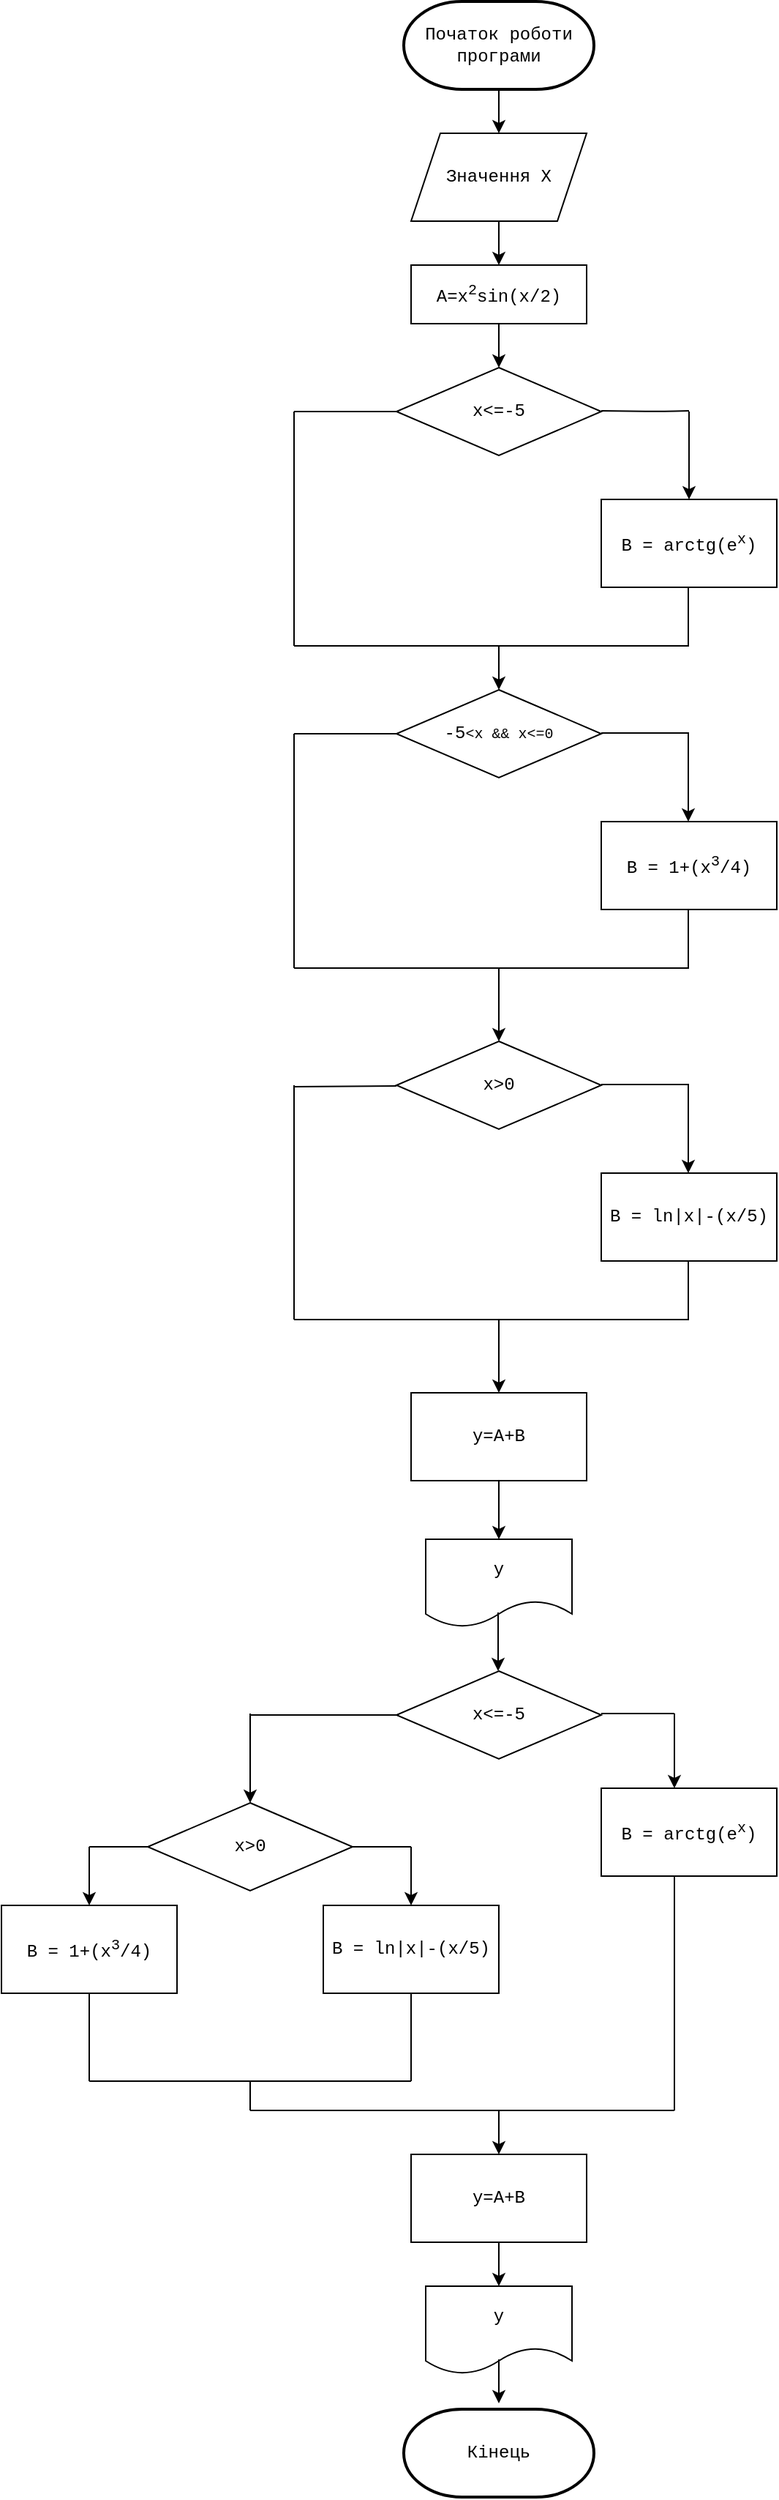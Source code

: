 <mxfile version="15.2.9" type="github"><diagram id="-2KT9hv3_T0dzWDs9uQn" name="Page-1"><mxGraphModel dx="782" dy="436" grid="1" gridSize="10" guides="1" tooltips="1" connect="1" arrows="1" fold="1" page="1" pageScale="1" pageWidth="827" pageHeight="1169" math="0" shadow="0"><root><mxCell id="0"/><mxCell id="1" parent="0"/><mxCell id="lpeDfwZFdGk1-ttKa-B_-53" value="" style="edgeStyle=orthogonalEdgeStyle;rounded=0;orthogonalLoop=1;jettySize=auto;html=1;fontFamily=Courier New;" edge="1" parent="1" source="lpeDfwZFdGk1-ttKa-B_-2" target="lpeDfwZFdGk1-ttKa-B_-6"><mxGeometry relative="1" as="geometry"/></mxCell><mxCell id="lpeDfwZFdGk1-ttKa-B_-2" value="Початок роботи програми" style="strokeWidth=2;html=1;shape=mxgraph.flowchart.terminator;whiteSpace=wrap;fontFamily=Courier New;" vertex="1" parent="1"><mxGeometry x="335" y="50" width="130" height="60" as="geometry"/></mxCell><mxCell id="lpeDfwZFdGk1-ttKa-B_-6" value="Значення X" style="shape=parallelogram;perimeter=parallelogramPerimeter;whiteSpace=wrap;html=1;fixedSize=1;fontFamily=Courier New;" vertex="1" parent="1"><mxGeometry x="340" y="140" width="120" height="60" as="geometry"/></mxCell><mxCell id="lpeDfwZFdGk1-ttKa-B_-9" value="x&amp;lt;=-5" style="rhombus;whiteSpace=wrap;html=1;fontFamily=Courier New;" vertex="1" parent="1"><mxGeometry x="330" y="300" width="140" height="60" as="geometry"/></mxCell><mxCell id="lpeDfwZFdGk1-ttKa-B_-10" value="" style="endArrow=classic;html=1;fontFamily=Courier New;" edge="1" parent="1"><mxGeometry width="50" height="50" relative="1" as="geometry"><mxPoint x="400" y="200" as="sourcePoint"/><mxPoint x="400" y="230" as="targetPoint"/><Array as="points"><mxPoint x="400" y="200"/></Array></mxGeometry></mxCell><mxCell id="lpeDfwZFdGk1-ttKa-B_-11" value="" style="endArrow=none;html=1;fontFamily=Courier New;" edge="1" parent="1"><mxGeometry width="50" height="50" relative="1" as="geometry"><mxPoint x="470" y="329.5" as="sourcePoint"/><mxPoint x="530" y="329.5" as="targetPoint"/><Array as="points"><mxPoint x="510" y="330"/></Array></mxGeometry></mxCell><mxCell id="lpeDfwZFdGk1-ttKa-B_-12" value="" style="endArrow=classic;html=1;fontFamily=Courier New;" edge="1" parent="1"><mxGeometry width="50" height="50" relative="1" as="geometry"><mxPoint x="530" y="330" as="sourcePoint"/><mxPoint x="530" y="390" as="targetPoint"/></mxGeometry></mxCell><mxCell id="lpeDfwZFdGk1-ttKa-B_-13" value="" style="endArrow=none;html=1;fontFamily=Courier New;" edge="1" parent="1"><mxGeometry width="50" height="50" relative="1" as="geometry"><mxPoint x="260" y="330" as="sourcePoint"/><mxPoint x="330" y="330" as="targetPoint"/></mxGeometry></mxCell><mxCell id="lpeDfwZFdGk1-ttKa-B_-14" value="" style="endArrow=none;html=1;fontFamily=Courier New;" edge="1" parent="1"><mxGeometry width="50" height="50" relative="1" as="geometry"><mxPoint x="260" y="490" as="sourcePoint"/><mxPoint x="260" y="330" as="targetPoint"/></mxGeometry></mxCell><mxCell id="lpeDfwZFdGk1-ttKa-B_-16" value="B =&amp;nbsp;arctg(e&lt;sup&gt;x&lt;/sup&gt;)" style="rounded=0;whiteSpace=wrap;html=1;fontFamily=Courier New;" vertex="1" parent="1"><mxGeometry x="470" y="390" width="120" height="60" as="geometry"/></mxCell><mxCell id="lpeDfwZFdGk1-ttKa-B_-17" value="A=x&lt;sup&gt;2&lt;/sup&gt;sin(x/2)" style="rounded=0;whiteSpace=wrap;html=1;fontFamily=Courier New;verticalAlign=middle;shadow=0;" vertex="1" parent="1"><mxGeometry x="340" y="230" width="120" height="40" as="geometry"/></mxCell><mxCell id="lpeDfwZFdGk1-ttKa-B_-18" value="" style="endArrow=none;html=1;fontFamily=Courier New;" edge="1" parent="1"><mxGeometry width="50" height="50" relative="1" as="geometry"><mxPoint x="260" y="490" as="sourcePoint"/><mxPoint x="530" y="490" as="targetPoint"/></mxGeometry></mxCell><mxCell id="lpeDfwZFdGk1-ttKa-B_-19" value="" style="endArrow=none;html=1;fontFamily=Courier New;" edge="1" parent="1"><mxGeometry width="50" height="50" relative="1" as="geometry"><mxPoint x="529.5" y="490" as="sourcePoint"/><mxPoint x="529.5" y="450" as="targetPoint"/></mxGeometry></mxCell><mxCell id="lpeDfwZFdGk1-ttKa-B_-20" value="" style="endArrow=classic;html=1;fontFamily=Courier New;entryX=0.5;entryY=0;entryDx=0;entryDy=0;" edge="1" parent="1" target="lpeDfwZFdGk1-ttKa-B_-9"><mxGeometry width="50" height="50" relative="1" as="geometry"><mxPoint x="400" y="270" as="sourcePoint"/><mxPoint x="400" y="290" as="targetPoint"/></mxGeometry></mxCell><mxCell id="lpeDfwZFdGk1-ttKa-B_-21" value="-5&lt;span style=&quot;font-size: 10px&quot;&gt;&amp;lt;x &amp;amp;&amp;amp; x&amp;lt;=0&lt;/span&gt;" style="rhombus;whiteSpace=wrap;html=1;fontFamily=Courier New;" vertex="1" parent="1"><mxGeometry x="330" y="520" width="140" height="60" as="geometry"/></mxCell><mxCell id="lpeDfwZFdGk1-ttKa-B_-22" value="" style="endArrow=none;html=1;fontFamily=Courier New;" edge="1" parent="1"><mxGeometry width="50" height="50" relative="1" as="geometry"><mxPoint x="470" y="549.5" as="sourcePoint"/><mxPoint x="530" y="549.5" as="targetPoint"/><Array as="points"/></mxGeometry></mxCell><mxCell id="lpeDfwZFdGk1-ttKa-B_-23" value="" style="endArrow=classic;html=1;fontFamily=Courier New;" edge="1" parent="1"><mxGeometry width="50" height="50" relative="1" as="geometry"><mxPoint x="529.5" y="550" as="sourcePoint"/><mxPoint x="529.5" y="610" as="targetPoint"/></mxGeometry></mxCell><mxCell id="lpeDfwZFdGk1-ttKa-B_-24" value="" style="endArrow=none;html=1;fontFamily=Courier New;" edge="1" parent="1"><mxGeometry width="50" height="50" relative="1" as="geometry"><mxPoint x="260" y="550" as="sourcePoint"/><mxPoint x="330" y="550" as="targetPoint"/></mxGeometry></mxCell><mxCell id="lpeDfwZFdGk1-ttKa-B_-25" value="" style="endArrow=none;html=1;fontFamily=Courier New;" edge="1" parent="1"><mxGeometry width="50" height="50" relative="1" as="geometry"><mxPoint x="260" y="710" as="sourcePoint"/><mxPoint x="260" y="550" as="targetPoint"/></mxGeometry></mxCell><mxCell id="lpeDfwZFdGk1-ttKa-B_-26" value="" style="endArrow=none;html=1;fontFamily=Courier New;" edge="1" parent="1"><mxGeometry width="50" height="50" relative="1" as="geometry"><mxPoint x="260" y="710" as="sourcePoint"/><mxPoint x="530" y="710" as="targetPoint"/></mxGeometry></mxCell><mxCell id="lpeDfwZFdGk1-ttKa-B_-27" value="" style="endArrow=none;html=1;fontFamily=Courier New;" edge="1" parent="1"><mxGeometry width="50" height="50" relative="1" as="geometry"><mxPoint x="529.5" y="710" as="sourcePoint"/><mxPoint x="529.5" y="670" as="targetPoint"/></mxGeometry></mxCell><mxCell id="lpeDfwZFdGk1-ttKa-B_-28" value="B = 1+(x&lt;sup&gt;3&lt;/sup&gt;/4)" style="rounded=0;whiteSpace=wrap;html=1;shadow=0;fontFamily=Courier New;verticalAlign=middle;" vertex="1" parent="1"><mxGeometry x="470" y="610" width="120" height="60" as="geometry"/></mxCell><mxCell id="lpeDfwZFdGk1-ttKa-B_-29" value="" style="endArrow=classic;html=1;fontFamily=Courier New;entryX=0.5;entryY=0;entryDx=0;entryDy=0;" edge="1" parent="1" target="lpeDfwZFdGk1-ttKa-B_-21"><mxGeometry width="50" height="50" relative="1" as="geometry"><mxPoint x="400" y="490" as="sourcePoint"/><mxPoint x="450" y="440" as="targetPoint"/></mxGeometry></mxCell><mxCell id="lpeDfwZFdGk1-ttKa-B_-30" value="x&amp;gt;0" style="rhombus;whiteSpace=wrap;html=1;fontFamily=Courier New;" vertex="1" parent="1"><mxGeometry x="330" y="760" width="140" height="60" as="geometry"/></mxCell><mxCell id="lpeDfwZFdGk1-ttKa-B_-31" value="" style="endArrow=none;html=1;fontFamily=Courier New;" edge="1" parent="1"><mxGeometry width="50" height="50" relative="1" as="geometry"><mxPoint x="470" y="789.5" as="sourcePoint"/><mxPoint x="530" y="789.5" as="targetPoint"/><Array as="points"/></mxGeometry></mxCell><mxCell id="lpeDfwZFdGk1-ttKa-B_-32" value="" style="endArrow=classic;html=1;fontFamily=Courier New;" edge="1" parent="1"><mxGeometry width="50" height="50" relative="1" as="geometry"><mxPoint x="529.5" y="790" as="sourcePoint"/><mxPoint x="529.5" y="850" as="targetPoint"/></mxGeometry></mxCell><mxCell id="lpeDfwZFdGk1-ttKa-B_-33" value="" style="endArrow=none;html=1;fontFamily=Courier New;" edge="1" parent="1"><mxGeometry width="50" height="50" relative="1" as="geometry"><mxPoint x="260" y="791" as="sourcePoint"/><mxPoint x="330" y="790.5" as="targetPoint"/></mxGeometry></mxCell><mxCell id="lpeDfwZFdGk1-ttKa-B_-34" value="" style="endArrow=none;html=1;fontFamily=Courier New;" edge="1" parent="1"><mxGeometry width="50" height="50" relative="1" as="geometry"><mxPoint x="260" y="950" as="sourcePoint"/><mxPoint x="260" y="790" as="targetPoint"/></mxGeometry></mxCell><mxCell id="lpeDfwZFdGk1-ttKa-B_-35" value="" style="endArrow=none;html=1;fontFamily=Courier New;" edge="1" parent="1"><mxGeometry width="50" height="50" relative="1" as="geometry"><mxPoint x="260" y="950" as="sourcePoint"/><mxPoint x="530" y="950" as="targetPoint"/></mxGeometry></mxCell><mxCell id="lpeDfwZFdGk1-ttKa-B_-36" value="" style="endArrow=none;html=1;fontFamily=Courier New;" edge="1" parent="1"><mxGeometry width="50" height="50" relative="1" as="geometry"><mxPoint x="529.5" y="950" as="sourcePoint"/><mxPoint x="529.5" y="910" as="targetPoint"/></mxGeometry></mxCell><mxCell id="lpeDfwZFdGk1-ttKa-B_-37" value="B = ln|x|-(x/5)" style="rounded=0;whiteSpace=wrap;html=1;shadow=0;fontFamily=Courier New;verticalAlign=middle;" vertex="1" parent="1"><mxGeometry x="470" y="850" width="120" height="60" as="geometry"/></mxCell><mxCell id="lpeDfwZFdGk1-ttKa-B_-38" value="" style="endArrow=classic;html=1;fontFamily=Courier New;entryX=0.5;entryY=0;entryDx=0;entryDy=0;" edge="1" parent="1" target="lpeDfwZFdGk1-ttKa-B_-30"><mxGeometry width="50" height="50" relative="1" as="geometry"><mxPoint x="400" y="710" as="sourcePoint"/><mxPoint x="450" y="660" as="targetPoint"/></mxGeometry></mxCell><mxCell id="lpeDfwZFdGk1-ttKa-B_-39" value="" style="shape=image;html=1;verticalAlign=top;verticalLabelPosition=bottom;labelBackgroundColor=#ffffff;imageAspect=0;aspect=fixed;image=https://cdn2.iconfinder.com/data/icons/ios-7-icons/50/plus-128.png;shadow=0;fontFamily=Courier New;" vertex="1" parent="1"><mxGeometry x="470" y="780" width="10" height="10" as="geometry"/></mxCell><mxCell id="lpeDfwZFdGk1-ttKa-B_-40" value="" style="shape=image;html=1;verticalAlign=top;verticalLabelPosition=bottom;labelBackgroundColor=#ffffff;imageAspect=0;aspect=fixed;image=https://cdn2.iconfinder.com/data/icons/ios-7-icons/50/plus-128.png;shadow=0;fontFamily=Courier New;" vertex="1" parent="1"><mxGeometry x="470" y="540" width="10" height="10" as="geometry"/></mxCell><mxCell id="lpeDfwZFdGk1-ttKa-B_-41" value="" style="shape=image;html=1;verticalAlign=top;verticalLabelPosition=bottom;labelBackgroundColor=#ffffff;imageAspect=0;aspect=fixed;image=https://cdn2.iconfinder.com/data/icons/ios-7-icons/50/plus-128.png;shadow=0;fontFamily=Courier New;" vertex="1" parent="1"><mxGeometry x="470" y="320" width="10" height="10" as="geometry"/></mxCell><mxCell id="lpeDfwZFdGk1-ttKa-B_-44" value="" style="shape=image;html=1;verticalAlign=top;verticalLabelPosition=bottom;labelBackgroundColor=#ffffff;imageAspect=0;aspect=fixed;image=https://cdn4.iconfinder.com/data/icons/ionicons/512/icon-minus-128.png;shadow=0;fontFamily=Courier New;" vertex="1" parent="1"><mxGeometry x="310" y="780" width="10" height="10" as="geometry"/></mxCell><mxCell id="lpeDfwZFdGk1-ttKa-B_-45" value="" style="shape=image;html=1;verticalAlign=top;verticalLabelPosition=bottom;labelBackgroundColor=#ffffff;imageAspect=0;aspect=fixed;image=https://cdn4.iconfinder.com/data/icons/ionicons/512/icon-minus-128.png;shadow=0;fontFamily=Courier New;" vertex="1" parent="1"><mxGeometry x="310" y="540" width="10" height="10" as="geometry"/></mxCell><mxCell id="lpeDfwZFdGk1-ttKa-B_-46" value="" style="shape=image;html=1;verticalAlign=top;verticalLabelPosition=bottom;labelBackgroundColor=#ffffff;imageAspect=0;aspect=fixed;image=https://cdn4.iconfinder.com/data/icons/ionicons/512/icon-minus-128.png;shadow=0;fontFamily=Courier New;" vertex="1" parent="1"><mxGeometry x="310" y="320" width="10" height="10" as="geometry"/></mxCell><mxCell id="lpeDfwZFdGk1-ttKa-B_-52" value="" style="endArrow=classic;html=1;fontFamily=Courier New;" edge="1" parent="1"><mxGeometry width="50" height="50" relative="1" as="geometry"><mxPoint x="400" y="950" as="sourcePoint"/><mxPoint x="400" y="1000" as="targetPoint"/></mxGeometry></mxCell><mxCell id="lpeDfwZFdGk1-ttKa-B_-54" value="y=A+B" style="rounded=0;whiteSpace=wrap;html=1;shadow=0;fontFamily=Courier New;verticalAlign=middle;" vertex="1" parent="1"><mxGeometry x="340" y="1000" width="120" height="60" as="geometry"/></mxCell><mxCell id="lpeDfwZFdGk1-ttKa-B_-56" value="" style="endArrow=classic;html=1;fontFamily=Courier New;" edge="1" parent="1"><mxGeometry width="50" height="50" relative="1" as="geometry"><mxPoint x="400" y="1060" as="sourcePoint"/><mxPoint x="400" y="1100" as="targetPoint"/></mxGeometry></mxCell><mxCell id="lpeDfwZFdGk1-ttKa-B_-57" value="y" style="shape=document;whiteSpace=wrap;html=1;boundedLbl=1;shadow=0;fontFamily=Courier New;verticalAlign=middle;" vertex="1" parent="1"><mxGeometry x="350" y="1100" width="100" height="60" as="geometry"/></mxCell><mxCell id="lpeDfwZFdGk1-ttKa-B_-58" value="" style="endArrow=classic;html=1;fontFamily=Courier New;" edge="1" parent="1"><mxGeometry width="50" height="50" relative="1" as="geometry"><mxPoint x="399.5" y="1150" as="sourcePoint"/><mxPoint x="399.5" y="1190" as="targetPoint"/></mxGeometry></mxCell><mxCell id="lpeDfwZFdGk1-ttKa-B_-59" value="x&amp;lt;=-5" style="rhombus;whiteSpace=wrap;html=1;fontFamily=Courier New;" vertex="1" parent="1"><mxGeometry x="330" y="1190" width="140" height="60" as="geometry"/></mxCell><mxCell id="lpeDfwZFdGk1-ttKa-B_-61" value="" style="endArrow=none;html=1;fontFamily=Courier New;" edge="1" parent="1"><mxGeometry width="50" height="50" relative="1" as="geometry"><mxPoint x="470" y="1219" as="sourcePoint"/><mxPoint x="520" y="1219" as="targetPoint"/></mxGeometry></mxCell><mxCell id="lpeDfwZFdGk1-ttKa-B_-62" value="" style="endArrow=classic;html=1;fontFamily=Courier New;" edge="1" parent="1"><mxGeometry width="50" height="50" relative="1" as="geometry"><mxPoint x="520" y="1219" as="sourcePoint"/><mxPoint x="520" y="1270" as="targetPoint"/></mxGeometry></mxCell><mxCell id="lpeDfwZFdGk1-ttKa-B_-63" value="B =&amp;nbsp;arctg(e&lt;sup&gt;x&lt;/sup&gt;)" style="rounded=0;whiteSpace=wrap;html=1;fontFamily=Courier New;" vertex="1" parent="1"><mxGeometry x="470" y="1270" width="120" height="60" as="geometry"/></mxCell><mxCell id="lpeDfwZFdGk1-ttKa-B_-64" value="" style="endArrow=classic;html=1;fontFamily=Courier New;" edge="1" parent="1"><mxGeometry width="50" height="50" relative="1" as="geometry"><mxPoint x="230" y="1219" as="sourcePoint"/><mxPoint x="230" y="1280" as="targetPoint"/></mxGeometry></mxCell><mxCell id="lpeDfwZFdGk1-ttKa-B_-66" value="" style="endArrow=none;html=1;fontFamily=Courier New;" edge="1" parent="1"><mxGeometry width="50" height="50" relative="1" as="geometry"><mxPoint x="230" y="1220" as="sourcePoint"/><mxPoint x="330" y="1220" as="targetPoint"/></mxGeometry></mxCell><mxCell id="lpeDfwZFdGk1-ttKa-B_-67" value="x&amp;gt;0" style="rhombus;whiteSpace=wrap;html=1;fontFamily=Courier New;" vertex="1" parent="1"><mxGeometry x="160" y="1280" width="140" height="60" as="geometry"/></mxCell><mxCell id="lpeDfwZFdGk1-ttKa-B_-68" value="" style="endArrow=none;html=1;fontFamily=Courier New;" edge="1" parent="1"><mxGeometry width="50" height="50" relative="1" as="geometry"><mxPoint x="300" y="1310" as="sourcePoint"/><mxPoint x="340" y="1310" as="targetPoint"/></mxGeometry></mxCell><mxCell id="lpeDfwZFdGk1-ttKa-B_-69" value="" style="endArrow=none;html=1;fontFamily=Courier New;" edge="1" parent="1"><mxGeometry width="50" height="50" relative="1" as="geometry"><mxPoint x="120" y="1310" as="sourcePoint"/><mxPoint x="160" y="1310" as="targetPoint"/></mxGeometry></mxCell><mxCell id="lpeDfwZFdGk1-ttKa-B_-70" value="" style="endArrow=classic;html=1;fontFamily=Courier New;" edge="1" parent="1"><mxGeometry width="50" height="50" relative="1" as="geometry"><mxPoint x="340" y="1310" as="sourcePoint"/><mxPoint x="340" y="1350" as="targetPoint"/></mxGeometry></mxCell><mxCell id="lpeDfwZFdGk1-ttKa-B_-71" value="" style="endArrow=classic;html=1;fontFamily=Courier New;" edge="1" parent="1"><mxGeometry width="50" height="50" relative="1" as="geometry"><mxPoint x="120" y="1310" as="sourcePoint"/><mxPoint x="120" y="1350" as="targetPoint"/></mxGeometry></mxCell><mxCell id="lpeDfwZFdGk1-ttKa-B_-72" value="B = 1+(x&lt;sup&gt;3&lt;/sup&gt;/4)" style="rounded=0;whiteSpace=wrap;html=1;shadow=0;fontFamily=Courier New;verticalAlign=middle;" vertex="1" parent="1"><mxGeometry x="60" y="1350" width="120" height="60" as="geometry"/></mxCell><mxCell id="lpeDfwZFdGk1-ttKa-B_-73" value="B = ln|x|-(x/5)" style="rounded=0;whiteSpace=wrap;html=1;shadow=0;fontFamily=Courier New;verticalAlign=middle;" vertex="1" parent="1"><mxGeometry x="280" y="1350" width="120" height="60" as="geometry"/></mxCell><mxCell id="lpeDfwZFdGk1-ttKa-B_-74" value="" style="endArrow=none;html=1;fontFamily=Courier New;" edge="1" parent="1"><mxGeometry width="50" height="50" relative="1" as="geometry"><mxPoint x="120" y="1470" as="sourcePoint"/><mxPoint x="120" y="1410" as="targetPoint"/></mxGeometry></mxCell><mxCell id="lpeDfwZFdGk1-ttKa-B_-75" value="" style="endArrow=none;html=1;fontFamily=Courier New;" edge="1" parent="1"><mxGeometry width="50" height="50" relative="1" as="geometry"><mxPoint x="340" y="1470" as="sourcePoint"/><mxPoint x="340" y="1410" as="targetPoint"/></mxGeometry></mxCell><mxCell id="lpeDfwZFdGk1-ttKa-B_-76" value="" style="endArrow=none;html=1;fontFamily=Courier New;" edge="1" parent="1"><mxGeometry width="50" height="50" relative="1" as="geometry"><mxPoint x="120" y="1470" as="sourcePoint"/><mxPoint x="340" y="1470" as="targetPoint"/></mxGeometry></mxCell><mxCell id="lpeDfwZFdGk1-ttKa-B_-77" value="" style="endArrow=none;html=1;fontFamily=Courier New;" edge="1" parent="1"><mxGeometry width="50" height="50" relative="1" as="geometry"><mxPoint x="230" y="1490" as="sourcePoint"/><mxPoint x="230" y="1470" as="targetPoint"/></mxGeometry></mxCell><mxCell id="lpeDfwZFdGk1-ttKa-B_-78" value="" style="endArrow=none;html=1;fontFamily=Courier New;" edge="1" parent="1"><mxGeometry width="50" height="50" relative="1" as="geometry"><mxPoint x="520" y="1490" as="sourcePoint"/><mxPoint x="520" y="1330" as="targetPoint"/></mxGeometry></mxCell><mxCell id="lpeDfwZFdGk1-ttKa-B_-80" value="" style="endArrow=none;html=1;fontFamily=Courier New;" edge="1" parent="1"><mxGeometry width="50" height="50" relative="1" as="geometry"><mxPoint x="230" y="1490" as="sourcePoint"/><mxPoint x="520" y="1490" as="targetPoint"/></mxGeometry></mxCell><mxCell id="lpeDfwZFdGk1-ttKa-B_-82" value="" style="endArrow=classic;html=1;fontFamily=Courier New;" edge="1" parent="1"><mxGeometry width="50" height="50" relative="1" as="geometry"><mxPoint x="400" y="1490" as="sourcePoint"/><mxPoint x="400" y="1520" as="targetPoint"/></mxGeometry></mxCell><mxCell id="lpeDfwZFdGk1-ttKa-B_-87" value="" style="endArrow=classic;html=1;fontFamily=Courier New;" edge="1" parent="1"><mxGeometry width="50" height="50" relative="1" as="geometry"><mxPoint x="400" y="1580" as="sourcePoint"/><mxPoint x="400" y="1610" as="targetPoint"/></mxGeometry></mxCell><mxCell id="lpeDfwZFdGk1-ttKa-B_-88" value="y" style="shape=document;whiteSpace=wrap;html=1;boundedLbl=1;shadow=0;fontFamily=Courier New;verticalAlign=middle;" vertex="1" parent="1"><mxGeometry x="350" y="1610" width="100" height="60" as="geometry"/></mxCell><mxCell id="lpeDfwZFdGk1-ttKa-B_-89" value="" style="endArrow=classic;html=1;fontFamily=Courier New;" edge="1" parent="1"><mxGeometry width="50" height="50" relative="1" as="geometry"><mxPoint x="400" y="1660" as="sourcePoint"/><mxPoint x="400" y="1690" as="targetPoint"/></mxGeometry></mxCell><mxCell id="lpeDfwZFdGk1-ttKa-B_-90" value="Кінець" style="strokeWidth=2;html=1;shape=mxgraph.flowchart.terminator;whiteSpace=wrap;fontFamily=Courier New;" vertex="1" parent="1"><mxGeometry x="335" y="1694" width="130" height="60" as="geometry"/></mxCell><mxCell id="lpeDfwZFdGk1-ttKa-B_-91" value="" style="shape=image;html=1;verticalAlign=top;verticalLabelPosition=bottom;labelBackgroundColor=#ffffff;imageAspect=0;aspect=fixed;image=https://cdn2.iconfinder.com/data/icons/ios-7-icons/50/plus-128.png;shadow=0;fontFamily=Courier New;" vertex="1" parent="1"><mxGeometry x="480" y="1210" width="10" height="10" as="geometry"/></mxCell><mxCell id="lpeDfwZFdGk1-ttKa-B_-92" value="" style="shape=image;html=1;verticalAlign=top;verticalLabelPosition=bottom;labelBackgroundColor=#ffffff;imageAspect=0;aspect=fixed;image=https://cdn2.iconfinder.com/data/icons/ios-7-icons/50/plus-128.png;shadow=0;fontFamily=Courier New;" vertex="1" parent="1"><mxGeometry x="300" y="1295" width="10" height="10" as="geometry"/></mxCell><mxCell id="lpeDfwZFdGk1-ttKa-B_-94" value="" style="shape=image;html=1;verticalAlign=top;verticalLabelPosition=bottom;labelBackgroundColor=#ffffff;imageAspect=0;aspect=fixed;image=https://cdn4.iconfinder.com/data/icons/ionicons/512/icon-minus-128.png;shadow=0;fontFamily=Courier New;" vertex="1" parent="1"><mxGeometry x="150" y="1295" width="10" height="10" as="geometry"/></mxCell><mxCell id="lpeDfwZFdGk1-ttKa-B_-95" value="" style="shape=image;html=1;verticalAlign=top;verticalLabelPosition=bottom;labelBackgroundColor=#ffffff;imageAspect=0;aspect=fixed;image=https://cdn4.iconfinder.com/data/icons/ionicons/512/icon-minus-128.png;shadow=0;fontFamily=Courier New;" vertex="1" parent="1"><mxGeometry x="310" y="1210" width="10" height="10" as="geometry"/></mxCell><mxCell id="lpeDfwZFdGk1-ttKa-B_-98" value="y=A+B" style="rounded=0;whiteSpace=wrap;html=1;shadow=0;fontFamily=Courier New;verticalAlign=middle;" vertex="1" parent="1"><mxGeometry x="340" y="1520" width="120" height="60" as="geometry"/></mxCell></root></mxGraphModel></diagram></mxfile>